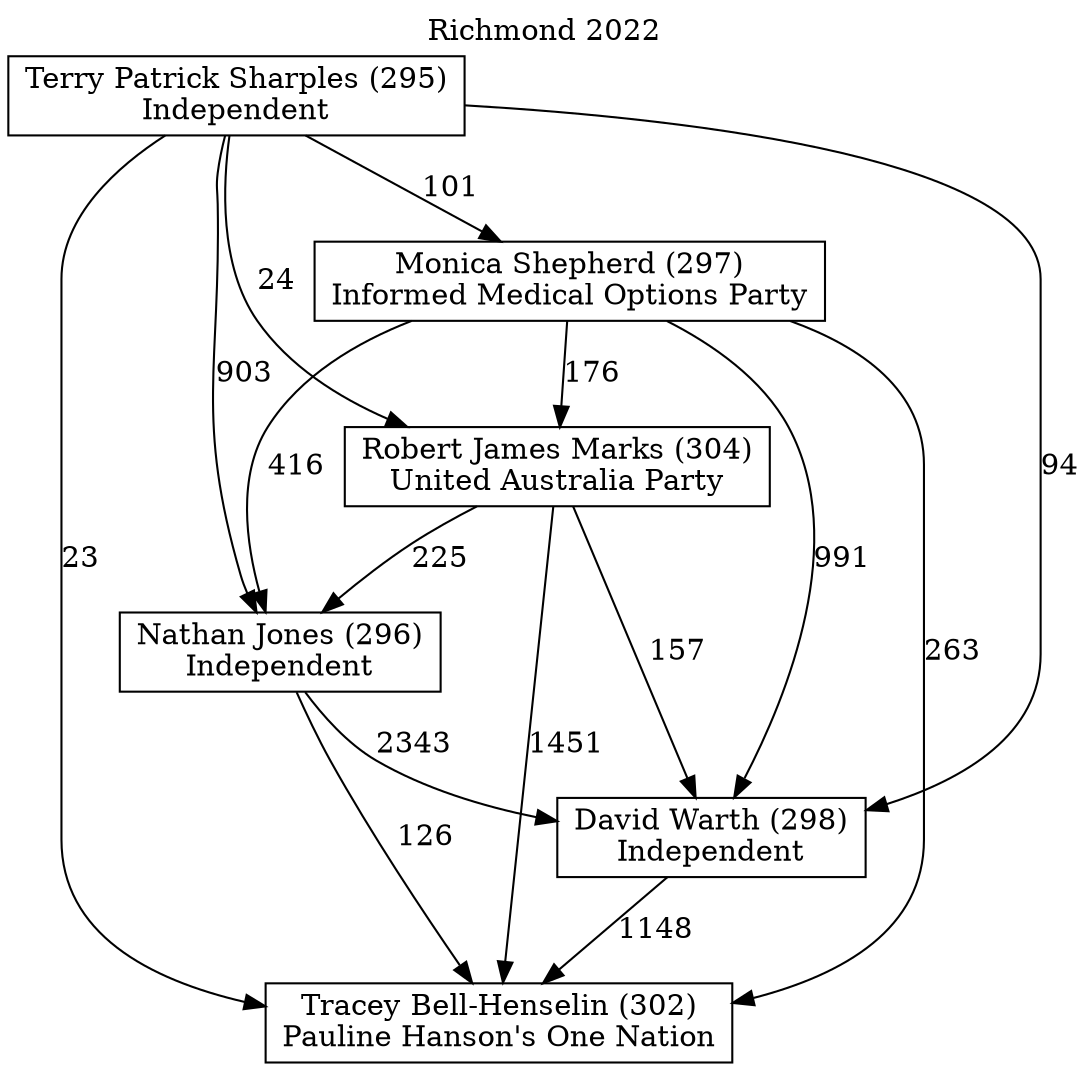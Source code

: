 // House preference flow
digraph "Tracey Bell-Henselin (302)_Richmond_2022" {
	graph [label="Richmond 2022" labelloc=t mclimit=10]
	node [shape=box]
	"Tracey Bell-Henselin (302)" [label="Tracey Bell-Henselin (302)
Pauline Hanson's One Nation"]
	"David Warth (298)" [label="David Warth (298)
Independent"]
	"Nathan Jones (296)" [label="Nathan Jones (296)
Independent"]
	"Robert James Marks (304)" [label="Robert James Marks (304)
United Australia Party"]
	"Monica Shepherd (297)" [label="Monica Shepherd (297)
Informed Medical Options Party"]
	"Terry Patrick Sharples (295)" [label="Terry Patrick Sharples (295)
Independent"]
	"David Warth (298)" -> "Tracey Bell-Henselin (302)" [label=1148]
	"Nathan Jones (296)" -> "David Warth (298)" [label=2343]
	"Robert James Marks (304)" -> "Nathan Jones (296)" [label=225]
	"Monica Shepherd (297)" -> "Robert James Marks (304)" [label=176]
	"Terry Patrick Sharples (295)" -> "Monica Shepherd (297)" [label=101]
	"Nathan Jones (296)" -> "Tracey Bell-Henselin (302)" [label=126]
	"Robert James Marks (304)" -> "Tracey Bell-Henselin (302)" [label=1451]
	"Monica Shepherd (297)" -> "Tracey Bell-Henselin (302)" [label=263]
	"Terry Patrick Sharples (295)" -> "Tracey Bell-Henselin (302)" [label=23]
	"Terry Patrick Sharples (295)" -> "Robert James Marks (304)" [label=24]
	"Monica Shepherd (297)" -> "Nathan Jones (296)" [label=416]
	"Terry Patrick Sharples (295)" -> "Nathan Jones (296)" [label=903]
	"Robert James Marks (304)" -> "David Warth (298)" [label=157]
	"Monica Shepherd (297)" -> "David Warth (298)" [label=991]
	"Terry Patrick Sharples (295)" -> "David Warth (298)" [label=94]
}
